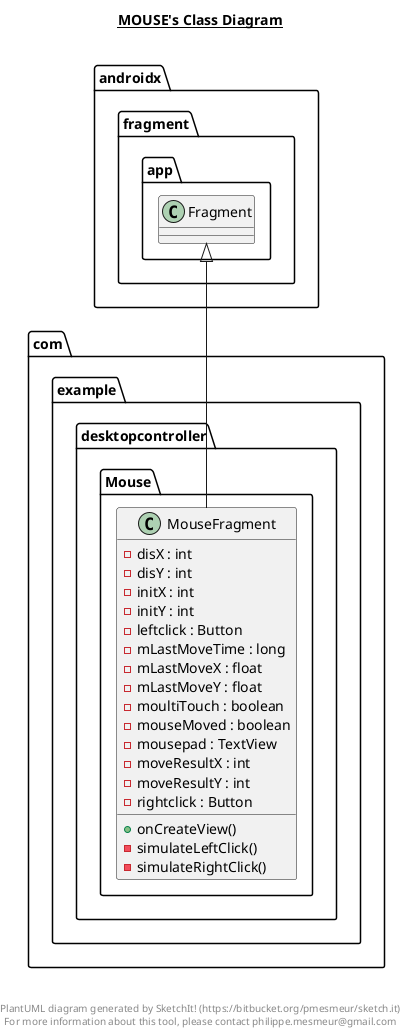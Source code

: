@startuml

title __MOUSE's Class Diagram__\n

  namespace com.example.desktopcontroller {
    namespace Mouse {
      class com.example.desktopcontroller.Mouse.MouseFragment {
          - disX : int
          - disY : int
          - initX : int
          - initY : int
          - leftclick : Button
          - mLastMoveTime : long
          - mLastMoveX : float
          - mLastMoveY : float
          - moultiTouch : boolean
          - mouseMoved : boolean
          - mousepad : TextView
          - moveResultX : int
          - moveResultY : int
          - rightclick : Button
          + onCreateView()
          - simulateLeftClick()
          - simulateRightClick()
      }
    }
  }
  

  com.example.desktopcontroller.Mouse.MouseFragment -up-|> androidx.fragment.app.Fragment


right footer


PlantUML diagram generated by SketchIt! (https://bitbucket.org/pmesmeur/sketch.it)
For more information about this tool, please contact philippe.mesmeur@gmail.com
endfooter

@enduml
